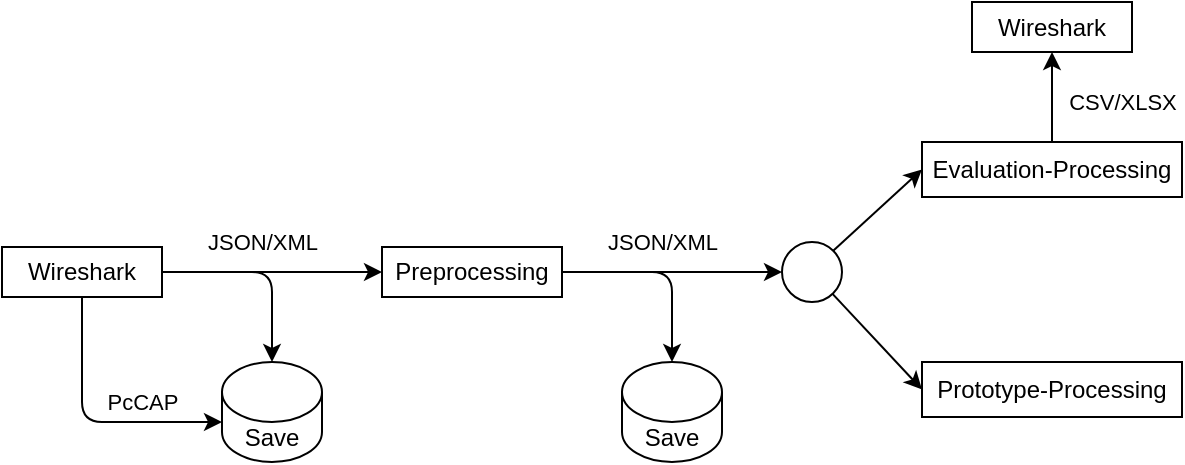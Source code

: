 <mxfile version="13.7.9" type="device"><diagram id="0Q5w760Cq0yLU8_V-3kA" name="Page-1"><mxGraphModel dx="793" dy="463" grid="1" gridSize="10" guides="1" tooltips="1" connect="1" arrows="1" fold="1" page="1" pageScale="1" pageWidth="827" pageHeight="1169" math="0" shadow="0"><root><mxCell id="0"/><mxCell id="1" parent="0"/><mxCell id="MjpecnKxCA8d_98cvLOV-1" value="Wireshark" style="rounded=0;whiteSpace=wrap;html=1;" vertex="1" parent="1"><mxGeometry x="90" y="192.5" width="80" height="25" as="geometry"/></mxCell><mxCell id="MjpecnKxCA8d_98cvLOV-2" value="Save" style="shape=cylinder3;whiteSpace=wrap;html=1;boundedLbl=1;backgroundOutline=1;size=15;" vertex="1" parent="1"><mxGeometry x="200" y="250" width="50" height="50" as="geometry"/></mxCell><mxCell id="MjpecnKxCA8d_98cvLOV-3" value="Preprocessing" style="rounded=0;whiteSpace=wrap;html=1;" vertex="1" parent="1"><mxGeometry x="280" y="192.5" width="90" height="25" as="geometry"/></mxCell><mxCell id="MjpecnKxCA8d_98cvLOV-4" value="" style="endArrow=classic;html=1;exitX=1;exitY=0.5;exitDx=0;exitDy=0;entryX=0;entryY=0.5;entryDx=0;entryDy=0;" edge="1" parent="1" source="MjpecnKxCA8d_98cvLOV-1" target="MjpecnKxCA8d_98cvLOV-3"><mxGeometry width="50" height="50" relative="1" as="geometry"><mxPoint x="180" y="212.5" as="sourcePoint"/><mxPoint x="380" y="452.5" as="targetPoint"/></mxGeometry></mxCell><mxCell id="MjpecnKxCA8d_98cvLOV-6" value="JSON/XML" style="edgeLabel;html=1;align=center;verticalAlign=middle;resizable=0;points=[];" vertex="1" connectable="0" parent="MjpecnKxCA8d_98cvLOV-4"><mxGeometry x="-0.275" y="-1" relative="1" as="geometry"><mxPoint x="10" y="-16" as="offset"/></mxGeometry></mxCell><mxCell id="MjpecnKxCA8d_98cvLOV-16" value="JSON/XML" style="edgeLabel;html=1;align=center;verticalAlign=middle;resizable=0;points=[];" vertex="1" connectable="0" parent="MjpecnKxCA8d_98cvLOV-4"><mxGeometry x="-0.275" y="-1" relative="1" as="geometry"><mxPoint x="210" y="-16" as="offset"/></mxGeometry></mxCell><mxCell id="MjpecnKxCA8d_98cvLOV-5" value="Save" style="shape=cylinder3;whiteSpace=wrap;html=1;boundedLbl=1;backgroundOutline=1;size=15;" vertex="1" parent="1"><mxGeometry x="400" y="250" width="50" height="50" as="geometry"/></mxCell><mxCell id="MjpecnKxCA8d_98cvLOV-10" value="" style="endArrow=classic;html=1;exitX=0.5;exitY=1;exitDx=0;exitDy=0;entryX=0;entryY=0;entryDx=0;entryDy=30;entryPerimeter=0;" edge="1" parent="1" source="MjpecnKxCA8d_98cvLOV-1" target="MjpecnKxCA8d_98cvLOV-2"><mxGeometry width="50" height="50" relative="1" as="geometry"><mxPoint x="250" y="250" as="sourcePoint"/><mxPoint x="130" y="320" as="targetPoint"/><Array as="points"><mxPoint x="130" y="280"/></Array></mxGeometry></mxCell><mxCell id="MjpecnKxCA8d_98cvLOV-13" value="PcCAP" style="edgeLabel;html=1;align=center;verticalAlign=middle;resizable=0;points=[];" vertex="1" connectable="0" parent="MjpecnKxCA8d_98cvLOV-10"><mxGeometry x="-0.057" y="15" relative="1" as="geometry"><mxPoint x="30.1" y="5" as="offset"/></mxGeometry></mxCell><mxCell id="MjpecnKxCA8d_98cvLOV-12" value="" style="endArrow=classic;html=1;exitX=1;exitY=0.5;exitDx=0;exitDy=0;entryX=0.5;entryY=0;entryDx=0;entryDy=0;entryPerimeter=0;" edge="1" parent="1" source="MjpecnKxCA8d_98cvLOV-1" target="MjpecnKxCA8d_98cvLOV-2"><mxGeometry width="50" height="50" relative="1" as="geometry"><mxPoint x="230" y="300" as="sourcePoint"/><mxPoint x="280" y="250" as="targetPoint"/><Array as="points"><mxPoint x="225" y="205"/></Array></mxGeometry></mxCell><mxCell id="MjpecnKxCA8d_98cvLOV-14" value="" style="ellipse;whiteSpace=wrap;html=1;aspect=fixed;" vertex="1" parent="1"><mxGeometry x="480" y="190" width="30" height="30" as="geometry"/></mxCell><mxCell id="MjpecnKxCA8d_98cvLOV-15" value="" style="endArrow=classic;html=1;exitX=1;exitY=0.5;exitDx=0;exitDy=0;entryX=0;entryY=0.5;entryDx=0;entryDy=0;" edge="1" parent="1" source="MjpecnKxCA8d_98cvLOV-3" target="MjpecnKxCA8d_98cvLOV-14"><mxGeometry width="50" height="50" relative="1" as="geometry"><mxPoint x="360" y="310" as="sourcePoint"/><mxPoint x="410" y="260" as="targetPoint"/></mxGeometry></mxCell><mxCell id="MjpecnKxCA8d_98cvLOV-17" value="" style="endArrow=classic;html=1;exitX=1;exitY=0.5;exitDx=0;exitDy=0;entryX=0.5;entryY=0;entryDx=0;entryDy=0;entryPerimeter=0;" edge="1" parent="1" source="MjpecnKxCA8d_98cvLOV-3" target="MjpecnKxCA8d_98cvLOV-5"><mxGeometry width="50" height="50" relative="1" as="geometry"><mxPoint x="360" y="310" as="sourcePoint"/><mxPoint x="410" y="260" as="targetPoint"/><Array as="points"><mxPoint x="425" y="205"/></Array></mxGeometry></mxCell><mxCell id="MjpecnKxCA8d_98cvLOV-18" value="Prototype-Processing" style="rounded=0;whiteSpace=wrap;html=1;" vertex="1" parent="1"><mxGeometry x="550" y="250" width="130" height="27.5" as="geometry"/></mxCell><mxCell id="MjpecnKxCA8d_98cvLOV-19" value="Evaluation-Processing" style="rounded=0;whiteSpace=wrap;html=1;" vertex="1" parent="1"><mxGeometry x="550" y="140" width="130" height="27.5" as="geometry"/></mxCell><mxCell id="MjpecnKxCA8d_98cvLOV-20" value="" style="endArrow=classic;html=1;exitX=1;exitY=0;exitDx=0;exitDy=0;entryX=0;entryY=0.5;entryDx=0;entryDy=0;" edge="1" parent="1" source="MjpecnKxCA8d_98cvLOV-14" target="MjpecnKxCA8d_98cvLOV-19"><mxGeometry width="50" height="50" relative="1" as="geometry"><mxPoint x="360" y="310" as="sourcePoint"/><mxPoint x="410" y="260" as="targetPoint"/></mxGeometry></mxCell><mxCell id="MjpecnKxCA8d_98cvLOV-21" value="" style="endArrow=classic;html=1;entryX=0;entryY=0.5;entryDx=0;entryDy=0;" edge="1" parent="1" source="MjpecnKxCA8d_98cvLOV-14" target="MjpecnKxCA8d_98cvLOV-18"><mxGeometry width="50" height="50" relative="1" as="geometry"><mxPoint x="360" y="310" as="sourcePoint"/><mxPoint x="410" y="260" as="targetPoint"/></mxGeometry></mxCell><mxCell id="MjpecnKxCA8d_98cvLOV-22" value="Wireshark" style="rounded=0;whiteSpace=wrap;html=1;" vertex="1" parent="1"><mxGeometry x="575" y="70" width="80" height="25" as="geometry"/></mxCell><mxCell id="MjpecnKxCA8d_98cvLOV-23" value="" style="endArrow=classic;html=1;exitX=0.5;exitY=0;exitDx=0;exitDy=0;entryX=0.5;entryY=1;entryDx=0;entryDy=0;" edge="1" parent="1" source="MjpecnKxCA8d_98cvLOV-19" target="MjpecnKxCA8d_98cvLOV-22"><mxGeometry width="50" height="50" relative="1" as="geometry"><mxPoint x="400" y="250" as="sourcePoint"/><mxPoint x="450" y="200" as="targetPoint"/></mxGeometry></mxCell><mxCell id="MjpecnKxCA8d_98cvLOV-24" value="CSV/XLSX" style="edgeLabel;html=1;align=center;verticalAlign=middle;resizable=0;points=[];" vertex="1" connectable="0" parent="MjpecnKxCA8d_98cvLOV-23"><mxGeometry x="-0.409" relative="1" as="geometry"><mxPoint x="35" y="-6.86" as="offset"/></mxGeometry></mxCell></root></mxGraphModel></diagram></mxfile>